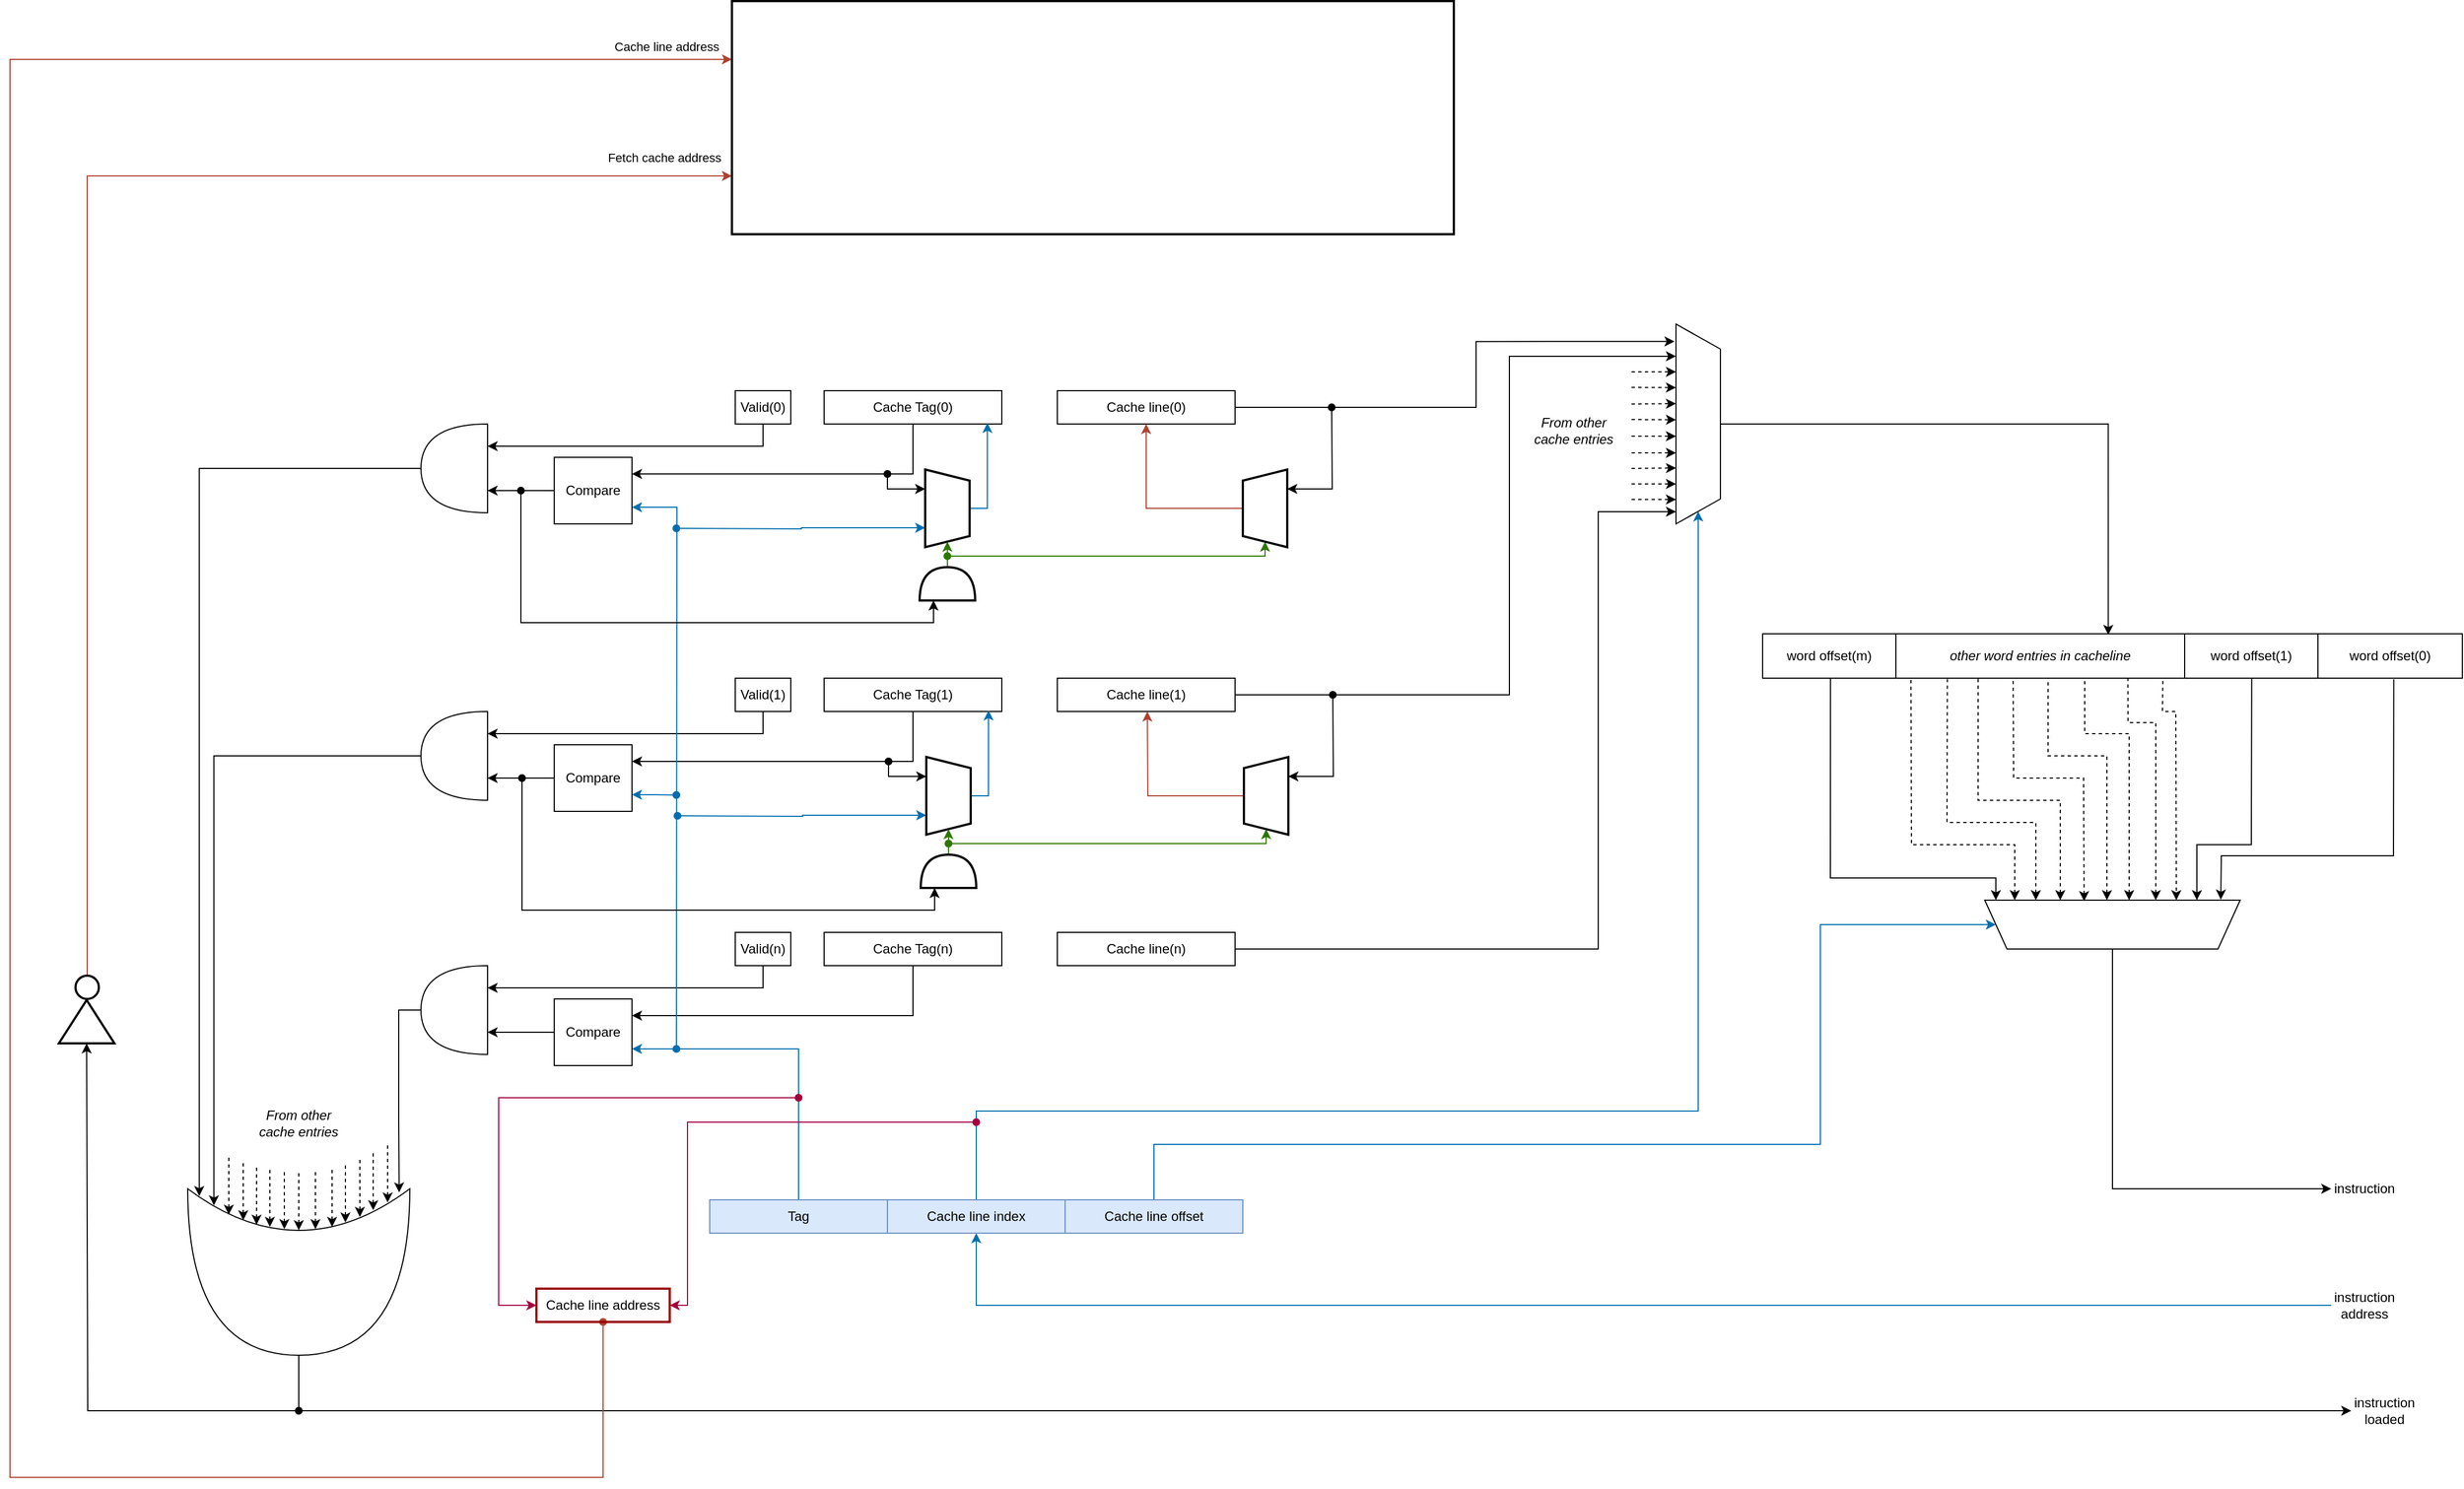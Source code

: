 <mxfile version="15.9.1" type="github">
  <diagram id="TtxQt77F0Pve0Gq8ISPb" name="L1 I-cache">
    <mxGraphModel dx="1942" dy="2189" grid="1" gridSize="10" guides="1" tooltips="1" connect="1" arrows="1" fold="1" page="1" pageScale="1" pageWidth="850" pageHeight="1100" math="0" shadow="0">
      <root>
        <mxCell id="0" />
        <mxCell id="1" parent="0" />
        <mxCell id="AAuzFfe44RQ2FQWe9RqB-12" style="edgeStyle=orthogonalEdgeStyle;rounded=0;orthogonalLoop=1;jettySize=auto;html=1;exitX=0.5;exitY=0;exitDx=0;exitDy=0;entryX=1;entryY=0.75;entryDx=0;entryDy=0;fillColor=#1ba1e2;strokeColor=#006EAF;" parent="1" source="AAuzFfe44RQ2FQWe9RqB-3" target="AAuzFfe44RQ2FQWe9RqB-10" edge="1">
          <mxGeometry relative="1" as="geometry" />
        </mxCell>
        <mxCell id="AAuzFfe44RQ2FQWe9RqB-3" value="Tag" style="rounded=0;whiteSpace=wrap;html=1;fillColor=#dae8fc;strokeColor=#6c8ebf;" parent="1" vertex="1">
          <mxGeometry x="220" y="620" width="160" height="30" as="geometry" />
        </mxCell>
        <mxCell id="AAuzFfe44RQ2FQWe9RqB-50" style="edgeStyle=orthogonalEdgeStyle;rounded=0;orthogonalLoop=1;jettySize=auto;html=1;exitX=0.5;exitY=0;exitDx=0;exitDy=0;entryX=1;entryY=0.5;entryDx=0;entryDy=0;startArrow=none;startFill=0;endArrow=classic;endFill=1;fillColor=#1ba1e2;strokeColor=#006EAF;" parent="1" source="AAuzFfe44RQ2FQWe9RqB-4" target="AAuzFfe44RQ2FQWe9RqB-35" edge="1">
          <mxGeometry relative="1" as="geometry">
            <Array as="points">
              <mxPoint x="460" y="540" />
              <mxPoint x="1110" y="540" />
            </Array>
          </mxGeometry>
        </mxCell>
        <mxCell id="_ZMJS2XEXF6SMcS7L7t3-20" style="edgeStyle=orthogonalEdgeStyle;rounded=0;orthogonalLoop=1;jettySize=auto;html=1;exitX=0.5;exitY=1;exitDx=0;exitDy=0;startArrow=classic;startFill=1;endArrow=none;endFill=0;strokeWidth=1;fillColor=#1ba1e2;strokeColor=#006EAF;" edge="1" parent="1" source="AAuzFfe44RQ2FQWe9RqB-4" target="_ZMJS2XEXF6SMcS7L7t3-21">
          <mxGeometry relative="1" as="geometry">
            <mxPoint x="1370" y="770" as="targetPoint" />
            <Array as="points">
              <mxPoint x="460" y="715" />
            </Array>
          </mxGeometry>
        </mxCell>
        <mxCell id="AAuzFfe44RQ2FQWe9RqB-4" value="Cache line index" style="rounded=0;whiteSpace=wrap;html=1;fillColor=#dae8fc;strokeColor=#6c8ebf;" parent="1" vertex="1">
          <mxGeometry x="380" y="620" width="160" height="30" as="geometry" />
        </mxCell>
        <mxCell id="AAuzFfe44RQ2FQWe9RqB-86" style="edgeStyle=orthogonalEdgeStyle;rounded=0;orthogonalLoop=1;jettySize=auto;html=1;exitX=0.5;exitY=0;exitDx=0;exitDy=0;entryX=1;entryY=0.5;entryDx=0;entryDy=0;startArrow=none;startFill=0;endArrow=classic;endFill=1;fillColor=#1ba1e2;strokeColor=#006EAF;" parent="1" source="AAuzFfe44RQ2FQWe9RqB-5" target="AAuzFfe44RQ2FQWe9RqB-71" edge="1">
          <mxGeometry relative="1" as="geometry">
            <Array as="points">
              <mxPoint x="620" y="570" />
              <mxPoint x="1220" y="570" />
              <mxPoint x="1220" y="372" />
            </Array>
          </mxGeometry>
        </mxCell>
        <mxCell id="AAuzFfe44RQ2FQWe9RqB-5" value="Cache line offset" style="rounded=0;whiteSpace=wrap;html=1;fillColor=#dae8fc;strokeColor=#6c8ebf;" parent="1" vertex="1">
          <mxGeometry x="540" y="620" width="160" height="30" as="geometry" />
        </mxCell>
        <mxCell id="AAuzFfe44RQ2FQWe9RqB-14" style="edgeStyle=orthogonalEdgeStyle;rounded=0;orthogonalLoop=1;jettySize=auto;html=1;exitX=0.5;exitY=1;exitDx=0;exitDy=0;entryX=0;entryY=0.75;entryDx=0;entryDy=0;entryPerimeter=0;" parent="1" source="AAuzFfe44RQ2FQWe9RqB-6" target="AAuzFfe44RQ2FQWe9RqB-13" edge="1">
          <mxGeometry relative="1" as="geometry" />
        </mxCell>
        <mxCell id="AAuzFfe44RQ2FQWe9RqB-6" value="Valid(n)" style="rounded=0;whiteSpace=wrap;html=1;" parent="1" vertex="1">
          <mxGeometry x="243" y="379" width="50" height="30" as="geometry" />
        </mxCell>
        <mxCell id="AAuzFfe44RQ2FQWe9RqB-11" style="edgeStyle=orthogonalEdgeStyle;rounded=0;orthogonalLoop=1;jettySize=auto;html=1;exitX=0.5;exitY=1;exitDx=0;exitDy=0;entryX=1;entryY=0.25;entryDx=0;entryDy=0;" parent="1" source="AAuzFfe44RQ2FQWe9RqB-7" target="AAuzFfe44RQ2FQWe9RqB-10" edge="1">
          <mxGeometry relative="1" as="geometry" />
        </mxCell>
        <mxCell id="AAuzFfe44RQ2FQWe9RqB-7" value="&lt;div&gt;Cache Tag(n)&lt;/div&gt;" style="rounded=0;whiteSpace=wrap;html=1;" parent="1" vertex="1">
          <mxGeometry x="323" y="379" width="160" height="30" as="geometry" />
        </mxCell>
        <mxCell id="AAuzFfe44RQ2FQWe9RqB-39" style="edgeStyle=orthogonalEdgeStyle;rounded=0;orthogonalLoop=1;jettySize=auto;html=1;exitX=1;exitY=0.5;exitDx=0;exitDy=0;entryX=0.061;entryY=1;entryDx=0;entryDy=0;entryPerimeter=0;startArrow=none;startFill=0;endArrow=classic;endFill=1;" parent="1" source="AAuzFfe44RQ2FQWe9RqB-8" target="AAuzFfe44RQ2FQWe9RqB-35" edge="1">
          <mxGeometry relative="1" as="geometry">
            <Array as="points">
              <mxPoint x="1020" y="394" />
              <mxPoint x="1020" />
            </Array>
          </mxGeometry>
        </mxCell>
        <mxCell id="AAuzFfe44RQ2FQWe9RqB-8" value="Cache line(n)" style="rounded=0;whiteSpace=wrap;html=1;" parent="1" vertex="1">
          <mxGeometry x="533" y="379" width="160" height="30" as="geometry" />
        </mxCell>
        <mxCell id="AAuzFfe44RQ2FQWe9RqB-15" style="edgeStyle=orthogonalEdgeStyle;rounded=0;orthogonalLoop=1;jettySize=auto;html=1;exitX=0;exitY=0.5;exitDx=0;exitDy=0;entryX=0;entryY=0.25;entryDx=0;entryDy=0;entryPerimeter=0;" parent="1" source="AAuzFfe44RQ2FQWe9RqB-10" target="AAuzFfe44RQ2FQWe9RqB-13" edge="1">
          <mxGeometry relative="1" as="geometry" />
        </mxCell>
        <mxCell id="AAuzFfe44RQ2FQWe9RqB-10" value="Compare" style="rounded=0;whiteSpace=wrap;html=1;" parent="1" vertex="1">
          <mxGeometry x="80" y="439" width="70" height="60" as="geometry" />
        </mxCell>
        <mxCell id="_ZMJS2XEXF6SMcS7L7t3-2" style="edgeStyle=orthogonalEdgeStyle;rounded=0;orthogonalLoop=1;jettySize=auto;html=1;exitX=1;exitY=0.5;exitDx=0;exitDy=0;exitPerimeter=0;entryX=0.022;entryY=0.048;entryDx=0;entryDy=0;entryPerimeter=0;" edge="1" parent="1" source="AAuzFfe44RQ2FQWe9RqB-13" target="AAuzFfe44RQ2FQWe9RqB-90">
          <mxGeometry relative="1" as="geometry" />
        </mxCell>
        <mxCell id="AAuzFfe44RQ2FQWe9RqB-13" value="" style="shape=or;whiteSpace=wrap;html=1;direction=west;" parent="1" vertex="1">
          <mxGeometry x="-40" y="409" width="60" height="80" as="geometry" />
        </mxCell>
        <mxCell id="AAuzFfe44RQ2FQWe9RqB-16" style="edgeStyle=orthogonalEdgeStyle;rounded=0;orthogonalLoop=1;jettySize=auto;html=1;exitX=0.5;exitY=1;exitDx=0;exitDy=0;entryX=0;entryY=0.75;entryDx=0;entryDy=0;entryPerimeter=0;" parent="1" source="AAuzFfe44RQ2FQWe9RqB-17" target="AAuzFfe44RQ2FQWe9RqB-23" edge="1">
          <mxGeometry relative="1" as="geometry" />
        </mxCell>
        <mxCell id="AAuzFfe44RQ2FQWe9RqB-17" value="Valid(1)" style="rounded=0;whiteSpace=wrap;html=1;" parent="1" vertex="1">
          <mxGeometry x="243" y="150" width="50" height="30" as="geometry" />
        </mxCell>
        <mxCell id="AAuzFfe44RQ2FQWe9RqB-18" style="edgeStyle=orthogonalEdgeStyle;rounded=0;orthogonalLoop=1;jettySize=auto;html=1;exitX=0.5;exitY=1;exitDx=0;exitDy=0;entryX=1;entryY=0.25;entryDx=0;entryDy=0;" parent="1" source="AAuzFfe44RQ2FQWe9RqB-19" target="AAuzFfe44RQ2FQWe9RqB-22" edge="1">
          <mxGeometry relative="1" as="geometry" />
        </mxCell>
        <mxCell id="AAuzFfe44RQ2FQWe9RqB-19" value="&lt;div&gt;Cache Tag(1)&lt;/div&gt;" style="rounded=0;whiteSpace=wrap;html=1;" parent="1" vertex="1">
          <mxGeometry x="323" y="150" width="160" height="30" as="geometry" />
        </mxCell>
        <mxCell id="AAuzFfe44RQ2FQWe9RqB-38" style="edgeStyle=orthogonalEdgeStyle;rounded=0;orthogonalLoop=1;jettySize=auto;html=1;exitX=1;exitY=0.5;exitDx=0;exitDy=0;entryX=0.839;entryY=1;entryDx=0;entryDy=0;entryPerimeter=0;startArrow=none;startFill=0;endArrow=classic;endFill=1;" parent="1" source="AAuzFfe44RQ2FQWe9RqB-20" target="AAuzFfe44RQ2FQWe9RqB-35" edge="1">
          <mxGeometry relative="1" as="geometry">
            <Array as="points">
              <mxPoint x="940" y="165" />
              <mxPoint x="940" y="-140" />
            </Array>
          </mxGeometry>
        </mxCell>
        <mxCell id="AAuzFfe44RQ2FQWe9RqB-20" value="Cache line(1)" style="rounded=0;whiteSpace=wrap;html=1;" parent="1" vertex="1">
          <mxGeometry x="533" y="150" width="160" height="30" as="geometry" />
        </mxCell>
        <mxCell id="AAuzFfe44RQ2FQWe9RqB-21" style="edgeStyle=orthogonalEdgeStyle;rounded=0;orthogonalLoop=1;jettySize=auto;html=1;exitX=0;exitY=0.5;exitDx=0;exitDy=0;entryX=0;entryY=0.25;entryDx=0;entryDy=0;entryPerimeter=0;" parent="1" source="AAuzFfe44RQ2FQWe9RqB-22" target="AAuzFfe44RQ2FQWe9RqB-23" edge="1">
          <mxGeometry relative="1" as="geometry" />
        </mxCell>
        <mxCell id="AAuzFfe44RQ2FQWe9RqB-34" style="edgeStyle=orthogonalEdgeStyle;rounded=0;orthogonalLoop=1;jettySize=auto;html=1;exitX=1;exitY=0.75;exitDx=0;exitDy=0;startArrow=classic;startFill=1;endArrow=oval;endFill=1;fillColor=#1ba1e2;strokeColor=#006EAF;" parent="1" source="AAuzFfe44RQ2FQWe9RqB-22" edge="1">
          <mxGeometry relative="1" as="geometry">
            <mxPoint x="190" y="255.222" as="targetPoint" />
          </mxGeometry>
        </mxCell>
        <mxCell id="AAuzFfe44RQ2FQWe9RqB-22" value="Compare" style="rounded=0;whiteSpace=wrap;html=1;" parent="1" vertex="1">
          <mxGeometry x="80" y="210" width="70" height="60" as="geometry" />
        </mxCell>
        <mxCell id="_ZMJS2XEXF6SMcS7L7t3-3" style="edgeStyle=orthogonalEdgeStyle;rounded=0;orthogonalLoop=1;jettySize=auto;html=1;exitX=1;exitY=0.5;exitDx=0;exitDy=0;exitPerimeter=0;entryX=0.1;entryY=0.882;entryDx=0;entryDy=0;entryPerimeter=0;" edge="1" parent="1" source="AAuzFfe44RQ2FQWe9RqB-23" target="AAuzFfe44RQ2FQWe9RqB-90">
          <mxGeometry relative="1" as="geometry" />
        </mxCell>
        <mxCell id="AAuzFfe44RQ2FQWe9RqB-23" value="" style="shape=or;whiteSpace=wrap;html=1;direction=west;" parent="1" vertex="1">
          <mxGeometry x="-40" y="180" width="60" height="80" as="geometry" />
        </mxCell>
        <mxCell id="AAuzFfe44RQ2FQWe9RqB-25" style="edgeStyle=orthogonalEdgeStyle;rounded=0;orthogonalLoop=1;jettySize=auto;html=1;exitX=0.5;exitY=1;exitDx=0;exitDy=0;entryX=0;entryY=0.75;entryDx=0;entryDy=0;entryPerimeter=0;" parent="1" source="AAuzFfe44RQ2FQWe9RqB-26" target="AAuzFfe44RQ2FQWe9RqB-33" edge="1">
          <mxGeometry relative="1" as="geometry" />
        </mxCell>
        <mxCell id="AAuzFfe44RQ2FQWe9RqB-26" value="Valid(0)" style="rounded=0;whiteSpace=wrap;html=1;" parent="1" vertex="1">
          <mxGeometry x="243" y="-109" width="50" height="30" as="geometry" />
        </mxCell>
        <mxCell id="AAuzFfe44RQ2FQWe9RqB-27" style="edgeStyle=orthogonalEdgeStyle;rounded=0;orthogonalLoop=1;jettySize=auto;html=1;exitX=0.5;exitY=1;exitDx=0;exitDy=0;entryX=1;entryY=0.25;entryDx=0;entryDy=0;" parent="1" source="AAuzFfe44RQ2FQWe9RqB-28" target="AAuzFfe44RQ2FQWe9RqB-32" edge="1">
          <mxGeometry relative="1" as="geometry" />
        </mxCell>
        <mxCell id="AAuzFfe44RQ2FQWe9RqB-28" value="&lt;div&gt;Cache Tag(0)&lt;/div&gt;" style="rounded=0;whiteSpace=wrap;html=1;" parent="1" vertex="1">
          <mxGeometry x="323" y="-109" width="160" height="30" as="geometry" />
        </mxCell>
        <mxCell id="AAuzFfe44RQ2FQWe9RqB-37" style="edgeStyle=orthogonalEdgeStyle;rounded=0;orthogonalLoop=1;jettySize=auto;html=1;exitX=1;exitY=0.5;exitDx=0;exitDy=0;entryX=0.913;entryY=1.033;entryDx=0;entryDy=0;entryPerimeter=0;startArrow=none;startFill=0;endArrow=classic;endFill=1;" parent="1" source="AAuzFfe44RQ2FQWe9RqB-29" target="AAuzFfe44RQ2FQWe9RqB-35" edge="1">
          <mxGeometry relative="1" as="geometry">
            <Array as="points">
              <mxPoint x="910" y="-94" />
              <mxPoint x="910" y="-153" />
            </Array>
          </mxGeometry>
        </mxCell>
        <mxCell id="AAuzFfe44RQ2FQWe9RqB-29" value="Cache line(0)" style="rounded=0;whiteSpace=wrap;html=1;" parent="1" vertex="1">
          <mxGeometry x="533" y="-109" width="160" height="30" as="geometry" />
        </mxCell>
        <mxCell id="AAuzFfe44RQ2FQWe9RqB-30" style="edgeStyle=orthogonalEdgeStyle;rounded=0;orthogonalLoop=1;jettySize=auto;html=1;exitX=0;exitY=0.5;exitDx=0;exitDy=0;entryX=0;entryY=0.25;entryDx=0;entryDy=0;entryPerimeter=0;" parent="1" source="AAuzFfe44RQ2FQWe9RqB-32" target="AAuzFfe44RQ2FQWe9RqB-33" edge="1">
          <mxGeometry relative="1" as="geometry" />
        </mxCell>
        <mxCell id="AAuzFfe44RQ2FQWe9RqB-31" style="edgeStyle=orthogonalEdgeStyle;rounded=0;orthogonalLoop=1;jettySize=auto;html=1;exitX=1;exitY=0.75;exitDx=0;exitDy=0;startArrow=classic;startFill=1;endArrow=oval;endFill=1;fillColor=#1ba1e2;strokeColor=#006EAF;" parent="1" source="AAuzFfe44RQ2FQWe9RqB-32" edge="1">
          <mxGeometry relative="1" as="geometry">
            <mxPoint x="190" y="484" as="targetPoint" />
          </mxGeometry>
        </mxCell>
        <mxCell id="AAuzFfe44RQ2FQWe9RqB-32" value="Compare" style="rounded=0;whiteSpace=wrap;html=1;" parent="1" vertex="1">
          <mxGeometry x="80" y="-49" width="70" height="60" as="geometry" />
        </mxCell>
        <mxCell id="_ZMJS2XEXF6SMcS7L7t3-1" style="edgeStyle=orthogonalEdgeStyle;rounded=0;orthogonalLoop=1;jettySize=auto;html=1;exitX=1;exitY=0.5;exitDx=0;exitDy=0;exitPerimeter=0;entryX=0.044;entryY=0.948;entryDx=0;entryDy=0;entryPerimeter=0;" edge="1" parent="1" source="AAuzFfe44RQ2FQWe9RqB-33" target="AAuzFfe44RQ2FQWe9RqB-90">
          <mxGeometry relative="1" as="geometry" />
        </mxCell>
        <mxCell id="AAuzFfe44RQ2FQWe9RqB-33" value="" style="shape=or;whiteSpace=wrap;html=1;direction=west;" parent="1" vertex="1">
          <mxGeometry x="-40" y="-79" width="60" height="80" as="geometry" />
        </mxCell>
        <mxCell id="AAuzFfe44RQ2FQWe9RqB-70" style="edgeStyle=orthogonalEdgeStyle;rounded=0;orthogonalLoop=1;jettySize=auto;html=1;exitX=0.5;exitY=0;exitDx=0;exitDy=0;entryX=0.494;entryY=0.025;entryDx=0;entryDy=0;entryPerimeter=0;startArrow=none;startFill=0;endArrow=classic;endFill=1;" parent="1" source="AAuzFfe44RQ2FQWe9RqB-35" target="AAuzFfe44RQ2FQWe9RqB-54" edge="1">
          <mxGeometry relative="1" as="geometry" />
        </mxCell>
        <mxCell id="AAuzFfe44RQ2FQWe9RqB-35" value="" style="verticalLabelPosition=middle;verticalAlign=middle;html=1;shape=trapezoid;perimeter=trapezoidPerimeter;whiteSpace=wrap;size=0.125;arcSize=10;flipV=1;labelPosition=center;align=center;direction=south;" parent="1" vertex="1">
          <mxGeometry x="1090" y="-169" width="40" height="180" as="geometry" />
        </mxCell>
        <mxCell id="AAuzFfe44RQ2FQWe9RqB-40" value="" style="endArrow=classic;dashed=1;html=1;rounded=0;entryX=0.25;entryY=1;entryDx=0;entryDy=0;endFill=1;" parent="1" edge="1">
          <mxGeometry width="50" height="50" relative="1" as="geometry">
            <mxPoint x="1050" y="-126" as="sourcePoint" />
            <mxPoint x="1090" y="-126.0" as="targetPoint" />
          </mxGeometry>
        </mxCell>
        <mxCell id="AAuzFfe44RQ2FQWe9RqB-41" value="" style="endArrow=classic;dashed=1;html=1;rounded=0;entryX=0.25;entryY=1;entryDx=0;entryDy=0;endFill=1;" parent="1" edge="1">
          <mxGeometry width="50" height="50" relative="1" as="geometry">
            <mxPoint x="1050" y="-112" as="sourcePoint" />
            <mxPoint x="1090" y="-111.77" as="targetPoint" />
          </mxGeometry>
        </mxCell>
        <mxCell id="AAuzFfe44RQ2FQWe9RqB-42" value="" style="endArrow=classic;dashed=1;html=1;rounded=0;entryX=0.25;entryY=1;entryDx=0;entryDy=0;endFill=1;" parent="1" edge="1">
          <mxGeometry width="50" height="50" relative="1" as="geometry">
            <mxPoint x="1050" y="-97" as="sourcePoint" />
            <mxPoint x="1090" y="-97.38" as="targetPoint" />
          </mxGeometry>
        </mxCell>
        <mxCell id="AAuzFfe44RQ2FQWe9RqB-43" value="" style="endArrow=classic;dashed=1;html=1;rounded=0;entryX=0.25;entryY=1;entryDx=0;entryDy=0;endFill=1;" parent="1" edge="1">
          <mxGeometry width="50" height="50" relative="1" as="geometry">
            <mxPoint x="1050" y="-83" as="sourcePoint" />
            <mxPoint x="1090" y="-82.77" as="targetPoint" />
          </mxGeometry>
        </mxCell>
        <mxCell id="AAuzFfe44RQ2FQWe9RqB-44" value="" style="endArrow=classic;dashed=1;html=1;rounded=0;entryX=0.25;entryY=1;entryDx=0;entryDy=0;endFill=1;" parent="1" edge="1">
          <mxGeometry width="50" height="50" relative="1" as="geometry">
            <mxPoint x="1050" y="-68" as="sourcePoint" />
            <mxPoint x="1090" y="-68.0" as="targetPoint" />
          </mxGeometry>
        </mxCell>
        <mxCell id="AAuzFfe44RQ2FQWe9RqB-45" value="" style="endArrow=classic;dashed=1;html=1;rounded=0;entryX=0.25;entryY=1;entryDx=0;entryDy=0;endFill=1;" parent="1" edge="1">
          <mxGeometry width="50" height="50" relative="1" as="geometry">
            <mxPoint x="1050" y="-53" as="sourcePoint" />
            <mxPoint x="1090" y="-53.0" as="targetPoint" />
          </mxGeometry>
        </mxCell>
        <mxCell id="AAuzFfe44RQ2FQWe9RqB-46" value="" style="endArrow=classic;dashed=1;html=1;rounded=0;entryX=0.25;entryY=1;entryDx=0;entryDy=0;endFill=1;" parent="1" edge="1">
          <mxGeometry width="50" height="50" relative="1" as="geometry">
            <mxPoint x="1050" y="-39" as="sourcePoint" />
            <mxPoint x="1090" y="-39.38" as="targetPoint" />
          </mxGeometry>
        </mxCell>
        <mxCell id="AAuzFfe44RQ2FQWe9RqB-47" value="" style="endArrow=classic;dashed=1;html=1;rounded=0;entryX=0.25;entryY=1;entryDx=0;entryDy=0;endFill=1;" parent="1" edge="1">
          <mxGeometry width="50" height="50" relative="1" as="geometry">
            <mxPoint x="1050" y="-25" as="sourcePoint" />
            <mxPoint x="1090" y="-25.0" as="targetPoint" />
          </mxGeometry>
        </mxCell>
        <mxCell id="AAuzFfe44RQ2FQWe9RqB-48" value="" style="endArrow=classic;dashed=1;html=1;rounded=0;entryX=0.25;entryY=1;entryDx=0;entryDy=0;endFill=1;" parent="1" edge="1">
          <mxGeometry width="50" height="50" relative="1" as="geometry">
            <mxPoint x="1050" y="-11" as="sourcePoint" />
            <mxPoint x="1090" y="-11.0" as="targetPoint" />
          </mxGeometry>
        </mxCell>
        <mxCell id="AAuzFfe44RQ2FQWe9RqB-49" value="From other cache entries" style="text;html=1;align=center;verticalAlign=middle;whiteSpace=wrap;rounded=0;fontStyle=2;" parent="1" vertex="1">
          <mxGeometry x="958" y="-109" width="80" height="71" as="geometry" />
        </mxCell>
        <mxCell id="AAuzFfe44RQ2FQWe9RqB-53" value="" style="shape=table;html=1;whiteSpace=wrap;startSize=0;container=1;collapsible=0;childLayout=tableLayout;" parent="1" vertex="1">
          <mxGeometry x="1168" y="110" width="630" height="40" as="geometry" />
        </mxCell>
        <mxCell id="AAuzFfe44RQ2FQWe9RqB-54" value="" style="shape=partialRectangle;html=1;whiteSpace=wrap;collapsible=0;dropTarget=0;pointerEvents=0;fillColor=none;top=0;left=0;bottom=0;right=0;points=[[0,0.5],[1,0.5]];portConstraint=eastwest;" parent="AAuzFfe44RQ2FQWe9RqB-53" vertex="1">
          <mxGeometry width="630" height="40" as="geometry" />
        </mxCell>
        <mxCell id="AAuzFfe44RQ2FQWe9RqB-55" value="&lt;div&gt;word offset(m)&lt;/div&gt;" style="shape=partialRectangle;html=1;whiteSpace=wrap;connectable=0;fillColor=none;top=0;left=0;bottom=0;right=0;overflow=hidden;pointerEvents=1;" parent="AAuzFfe44RQ2FQWe9RqB-54" vertex="1">
          <mxGeometry width="120" height="40" as="geometry">
            <mxRectangle width="120" height="40" as="alternateBounds" />
          </mxGeometry>
        </mxCell>
        <mxCell id="AAuzFfe44RQ2FQWe9RqB-56" value="&lt;i&gt;other word entries in cacheline&lt;/i&gt;" style="shape=partialRectangle;html=1;whiteSpace=wrap;connectable=0;fillColor=none;top=0;left=0;bottom=0;right=0;overflow=hidden;pointerEvents=1;" parent="AAuzFfe44RQ2FQWe9RqB-54" vertex="1">
          <mxGeometry x="120" width="260" height="40" as="geometry">
            <mxRectangle width="260" height="40" as="alternateBounds" />
          </mxGeometry>
        </mxCell>
        <mxCell id="AAuzFfe44RQ2FQWe9RqB-57" value="word offset(1)" style="shape=partialRectangle;html=1;whiteSpace=wrap;connectable=0;fillColor=none;top=0;left=0;bottom=0;right=0;overflow=hidden;pointerEvents=1;" parent="AAuzFfe44RQ2FQWe9RqB-54" vertex="1">
          <mxGeometry x="380" width="120" height="40" as="geometry">
            <mxRectangle width="120" height="40" as="alternateBounds" />
          </mxGeometry>
        </mxCell>
        <mxCell id="AAuzFfe44RQ2FQWe9RqB-69" value="word offset(0)" style="shape=partialRectangle;html=1;whiteSpace=wrap;connectable=0;fillColor=none;top=0;left=0;bottom=0;right=0;overflow=hidden;pointerEvents=1;" parent="AAuzFfe44RQ2FQWe9RqB-54" vertex="1">
          <mxGeometry x="500" width="130" height="40" as="geometry">
            <mxRectangle width="130" height="40" as="alternateBounds" />
          </mxGeometry>
        </mxCell>
        <mxCell id="AAuzFfe44RQ2FQWe9RqB-87" style="edgeStyle=orthogonalEdgeStyle;rounded=0;orthogonalLoop=1;jettySize=auto;html=1;exitX=0.5;exitY=0;exitDx=0;exitDy=0;startArrow=none;startFill=0;endArrow=classic;endFill=1;entryX=0;entryY=0.5;entryDx=0;entryDy=0;" parent="1" source="AAuzFfe44RQ2FQWe9RqB-71" target="AAuzFfe44RQ2FQWe9RqB-88" edge="1">
          <mxGeometry relative="1" as="geometry">
            <mxPoint x="1648" y="600" as="targetPoint" />
            <Array as="points">
              <mxPoint x="1483" y="610" />
              <mxPoint x="1668" y="610" />
            </Array>
          </mxGeometry>
        </mxCell>
        <mxCell id="AAuzFfe44RQ2FQWe9RqB-71" value="" style="shape=trapezoid;perimeter=trapezoidPerimeter;whiteSpace=wrap;html=1;fixedSize=1;direction=west;" parent="1" vertex="1">
          <mxGeometry x="1368" y="350" width="230" height="44" as="geometry" />
        </mxCell>
        <mxCell id="AAuzFfe44RQ2FQWe9RqB-72" value="" style="endArrow=classic;html=1;rounded=0;exitX=0.902;exitY=1.025;exitDx=0;exitDy=0;exitPerimeter=0;entryX=0.076;entryY=1.012;entryDx=0;entryDy=0;entryPerimeter=0;" parent="1" source="AAuzFfe44RQ2FQWe9RqB-54" target="AAuzFfe44RQ2FQWe9RqB-71" edge="1">
          <mxGeometry width="50" height="50" relative="1" as="geometry">
            <mxPoint x="1368" y="270" as="sourcePoint" />
            <mxPoint x="1418" y="220" as="targetPoint" />
            <Array as="points">
              <mxPoint x="1736" y="310" />
              <mxPoint x="1581" y="310" />
            </Array>
          </mxGeometry>
        </mxCell>
        <mxCell id="AAuzFfe44RQ2FQWe9RqB-74" value="" style="endArrow=classic;html=1;rounded=0;exitX=0.699;exitY=0.987;exitDx=0;exitDy=0;exitPerimeter=0;" parent="1" source="AAuzFfe44RQ2FQWe9RqB-54" edge="1">
          <mxGeometry width="50" height="50" relative="1" as="geometry">
            <mxPoint x="1368" y="270" as="sourcePoint" />
            <mxPoint x="1559" y="350" as="targetPoint" />
            <Array as="points">
              <mxPoint x="1608" y="300" />
              <mxPoint x="1559" y="300" />
            </Array>
          </mxGeometry>
        </mxCell>
        <mxCell id="AAuzFfe44RQ2FQWe9RqB-75" value="" style="endArrow=classic;dashed=1;html=1;rounded=0;exitX=0.572;exitY=1.063;exitDx=0;exitDy=0;exitPerimeter=0;entryX=0.25;entryY=1;entryDx=0;entryDy=0;endFill=1;" parent="1" source="AAuzFfe44RQ2FQWe9RqB-54" target="AAuzFfe44RQ2FQWe9RqB-71" edge="1">
          <mxGeometry width="50" height="50" relative="1" as="geometry">
            <mxPoint x="1368" y="270" as="sourcePoint" />
            <mxPoint x="1418" y="220" as="targetPoint" />
            <Array as="points">
              <mxPoint x="1528" y="180" />
              <mxPoint x="1540" y="180" />
            </Array>
          </mxGeometry>
        </mxCell>
        <mxCell id="AAuzFfe44RQ2FQWe9RqB-76" value="" style="endArrow=none;dashed=1;html=1;rounded=0;entryX=0.522;entryY=0.983;entryDx=0;entryDy=0;entryPerimeter=0;endFill=0;startArrow=classic;startFill=1;" parent="1" target="AAuzFfe44RQ2FQWe9RqB-54" edge="1">
          <mxGeometry width="50" height="50" relative="1" as="geometry">
            <mxPoint x="1522" y="350" as="sourcePoint" />
            <mxPoint x="1508" y="260" as="targetPoint" />
            <Array as="points">
              <mxPoint x="1522" y="190" />
              <mxPoint x="1497" y="190" />
            </Array>
          </mxGeometry>
        </mxCell>
        <mxCell id="AAuzFfe44RQ2FQWe9RqB-77" value="" style="endArrow=none;dashed=1;html=1;rounded=0;startArrow=classic;startFill=1;" parent="1" edge="1">
          <mxGeometry width="50" height="50" relative="1" as="geometry">
            <mxPoint x="1498" y="350" as="sourcePoint" />
            <mxPoint x="1458" y="150" as="targetPoint" />
            <Array as="points">
              <mxPoint x="1498" y="200" />
              <mxPoint x="1458" y="200" />
            </Array>
          </mxGeometry>
        </mxCell>
        <mxCell id="AAuzFfe44RQ2FQWe9RqB-79" value="" style="endArrow=none;dashed=1;html=1;rounded=0;entryX=0.408;entryY=1.002;entryDx=0;entryDy=0;entryPerimeter=0;startArrow=classic;startFill=1;" parent="1" target="AAuzFfe44RQ2FQWe9RqB-54" edge="1">
          <mxGeometry width="50" height="50" relative="1" as="geometry">
            <mxPoint x="1478" y="350" as="sourcePoint" />
            <mxPoint x="1408" y="150" as="targetPoint" />
            <Array as="points">
              <mxPoint x="1478" y="220" />
              <mxPoint x="1425" y="220" />
            </Array>
          </mxGeometry>
        </mxCell>
        <mxCell id="AAuzFfe44RQ2FQWe9RqB-81" value="" style="endArrow=none;dashed=1;html=1;rounded=0;exitX=0.611;exitY=0.981;exitDx=0;exitDy=0;exitPerimeter=0;entryX=0.358;entryY=1.002;entryDx=0;entryDy=0;entryPerimeter=0;startArrow=classic;startFill=1;" parent="1" source="AAuzFfe44RQ2FQWe9RqB-71" target="AAuzFfe44RQ2FQWe9RqB-54" edge="1">
          <mxGeometry width="50" height="50" relative="1" as="geometry">
            <mxPoint x="1458" y="310" as="sourcePoint" />
            <mxPoint x="1448" y="270" as="targetPoint" />
            <Array as="points">
              <mxPoint x="1457" y="240" />
              <mxPoint x="1394" y="240" />
            </Array>
          </mxGeometry>
        </mxCell>
        <mxCell id="AAuzFfe44RQ2FQWe9RqB-82" value="" style="endArrow=none;dashed=1;html=1;rounded=0;entryX=0.308;entryY=0.983;entryDx=0;entryDy=0;entryPerimeter=0;startArrow=classic;startFill=1;" parent="1" target="AAuzFfe44RQ2FQWe9RqB-54" edge="1">
          <mxGeometry width="50" height="50" relative="1" as="geometry">
            <mxPoint x="1436" y="350" as="sourcePoint" />
            <mxPoint x="1428" y="270" as="targetPoint" />
            <Array as="points">
              <mxPoint x="1436" y="260" />
              <mxPoint x="1362" y="260" />
            </Array>
          </mxGeometry>
        </mxCell>
        <mxCell id="AAuzFfe44RQ2FQWe9RqB-83" value="" style="endArrow=none;dashed=1;html=1;rounded=0;entryX=0.264;entryY=1.02;entryDx=0;entryDy=0;entryPerimeter=0;startArrow=classic;startFill=1;" parent="1" target="AAuzFfe44RQ2FQWe9RqB-54" edge="1">
          <mxGeometry width="50" height="50" relative="1" as="geometry">
            <mxPoint x="1414" y="350" as="sourcePoint" />
            <mxPoint x="1398" y="260" as="targetPoint" />
            <Array as="points">
              <mxPoint x="1414" y="280" />
              <mxPoint x="1334" y="280" />
            </Array>
          </mxGeometry>
        </mxCell>
        <mxCell id="AAuzFfe44RQ2FQWe9RqB-84" value="" style="endArrow=none;dashed=1;html=1;rounded=0;entryX=0.212;entryY=0.983;entryDx=0;entryDy=0;entryPerimeter=0;startArrow=classic;startFill=1;" parent="1" target="AAuzFfe44RQ2FQWe9RqB-54" edge="1">
          <mxGeometry width="50" height="50" relative="1" as="geometry">
            <mxPoint x="1395" y="350" as="sourcePoint" />
            <mxPoint x="1378" y="250" as="targetPoint" />
            <Array as="points">
              <mxPoint x="1395" y="300" />
              <mxPoint x="1302" y="300" />
            </Array>
          </mxGeometry>
        </mxCell>
        <mxCell id="AAuzFfe44RQ2FQWe9RqB-85" value="" style="endArrow=classic;html=1;rounded=0;exitX=0.097;exitY=1.002;exitDx=0;exitDy=0;exitPerimeter=0;" parent="1" source="AAuzFfe44RQ2FQWe9RqB-54" edge="1">
          <mxGeometry width="50" height="50" relative="1" as="geometry">
            <mxPoint x="1458" y="310" as="sourcePoint" />
            <mxPoint x="1378" y="350" as="targetPoint" />
            <Array as="points">
              <mxPoint x="1229" y="330" />
              <mxPoint x="1378" y="330" />
            </Array>
          </mxGeometry>
        </mxCell>
        <mxCell id="AAuzFfe44RQ2FQWe9RqB-88" value="instruction" style="text;html=1;strokeColor=none;fillColor=none;align=center;verticalAlign=middle;whiteSpace=wrap;rounded=0;" parent="1" vertex="1">
          <mxGeometry x="1680" y="595" width="60" height="30" as="geometry" />
        </mxCell>
        <mxCell id="_ZMJS2XEXF6SMcS7L7t3-19" style="edgeStyle=orthogonalEdgeStyle;rounded=0;orthogonalLoop=1;jettySize=auto;html=1;exitX=1;exitY=0.5;exitDx=0;exitDy=0;exitPerimeter=0;entryX=0;entryY=0.5;entryDx=0;entryDy=0;startArrow=none;startFill=0;endArrow=classic;endFill=1;strokeWidth=1;fillColor=#1ba1e2;strokeColor=#000000;" edge="1" parent="1" source="AAuzFfe44RQ2FQWe9RqB-90" target="_ZMJS2XEXF6SMcS7L7t3-17">
          <mxGeometry relative="1" as="geometry">
            <Array as="points">
              <mxPoint x="-150" y="810" />
              <mxPoint x="1562" y="810" />
            </Array>
          </mxGeometry>
        </mxCell>
        <mxCell id="AAuzFfe44RQ2FQWe9RqB-90" value="" style="shape=xor;whiteSpace=wrap;html=1;direction=south;" parent="1" vertex="1">
          <mxGeometry x="-250" y="610" width="200" height="150" as="geometry" />
        </mxCell>
        <mxCell id="_ZMJS2XEXF6SMcS7L7t3-4" value="" style="endArrow=none;dashed=1;html=1;rounded=0;exitX=0.156;exitY=0.815;exitDx=0;exitDy=0;exitPerimeter=0;strokeWidth=1;endFill=0;startArrow=classic;startFill=1;" edge="1" parent="1" source="AAuzFfe44RQ2FQWe9RqB-90">
          <mxGeometry width="50" height="50" relative="1" as="geometry">
            <mxPoint x="-130" y="580" as="sourcePoint" />
            <mxPoint x="-213" y="580" as="targetPoint" />
          </mxGeometry>
        </mxCell>
        <mxCell id="_ZMJS2XEXF6SMcS7L7t3-6" value="" style="endArrow=none;dashed=1;html=1;rounded=0;exitX=0.156;exitY=0.815;exitDx=0;exitDy=0;exitPerimeter=0;strokeWidth=1;endFill=0;startArrow=classic;startFill=1;" edge="1" parent="1">
          <mxGeometry width="50" height="50" relative="1" as="geometry">
            <mxPoint x="-200" y="638.4" as="sourcePoint" />
            <mxPoint x="-200" y="585" as="targetPoint" />
          </mxGeometry>
        </mxCell>
        <mxCell id="_ZMJS2XEXF6SMcS7L7t3-7" value="" style="endArrow=none;dashed=1;html=1;rounded=0;exitX=0.156;exitY=0.815;exitDx=0;exitDy=0;exitPerimeter=0;strokeWidth=1;endFill=0;startArrow=classic;startFill=1;" edge="1" parent="1">
          <mxGeometry width="50" height="50" relative="1" as="geometry">
            <mxPoint x="-188" y="642.4" as="sourcePoint" />
            <mxPoint x="-188" y="589" as="targetPoint" />
          </mxGeometry>
        </mxCell>
        <mxCell id="_ZMJS2XEXF6SMcS7L7t3-8" value="" style="endArrow=none;dashed=1;html=1;rounded=0;exitX=0.156;exitY=0.815;exitDx=0;exitDy=0;exitPerimeter=0;strokeWidth=1;endFill=0;startArrow=classic;startFill=1;" edge="1" parent="1">
          <mxGeometry width="50" height="50" relative="1" as="geometry">
            <mxPoint x="-176" y="644.4" as="sourcePoint" />
            <mxPoint x="-176" y="591" as="targetPoint" />
          </mxGeometry>
        </mxCell>
        <mxCell id="_ZMJS2XEXF6SMcS7L7t3-9" value="" style="endArrow=none;dashed=1;html=1;rounded=0;exitX=0.156;exitY=0.815;exitDx=0;exitDy=0;exitPerimeter=0;strokeWidth=1;endFill=0;startArrow=classic;startFill=1;" edge="1" parent="1">
          <mxGeometry width="50" height="50" relative="1" as="geometry">
            <mxPoint x="-163" y="646.4" as="sourcePoint" />
            <mxPoint x="-163" y="593" as="targetPoint" />
          </mxGeometry>
        </mxCell>
        <mxCell id="_ZMJS2XEXF6SMcS7L7t3-10" value="" style="endArrow=none;dashed=1;html=1;rounded=0;exitX=0.156;exitY=0.815;exitDx=0;exitDy=0;exitPerimeter=0;strokeWidth=1;endFill=0;startArrow=classic;startFill=1;" edge="1" parent="1">
          <mxGeometry width="50" height="50" relative="1" as="geometry">
            <mxPoint x="-150" y="647.4" as="sourcePoint" />
            <mxPoint x="-150" y="594" as="targetPoint" />
          </mxGeometry>
        </mxCell>
        <mxCell id="_ZMJS2XEXF6SMcS7L7t3-11" value="" style="endArrow=none;dashed=1;html=1;rounded=0;exitX=0.156;exitY=0.815;exitDx=0;exitDy=0;exitPerimeter=0;strokeWidth=1;endFill=0;startArrow=classic;startFill=1;" edge="1" parent="1">
          <mxGeometry width="50" height="50" relative="1" as="geometry">
            <mxPoint x="-135" y="646.4" as="sourcePoint" />
            <mxPoint x="-135" y="593" as="targetPoint" />
          </mxGeometry>
        </mxCell>
        <mxCell id="_ZMJS2XEXF6SMcS7L7t3-12" value="" style="endArrow=none;dashed=1;html=1;rounded=0;exitX=0.156;exitY=0.815;exitDx=0;exitDy=0;exitPerimeter=0;strokeWidth=1;endFill=0;startArrow=classic;startFill=1;" edge="1" parent="1">
          <mxGeometry width="50" height="50" relative="1" as="geometry">
            <mxPoint x="-120" y="644.4" as="sourcePoint" />
            <mxPoint x="-120" y="591" as="targetPoint" />
          </mxGeometry>
        </mxCell>
        <mxCell id="_ZMJS2XEXF6SMcS7L7t3-13" value="" style="endArrow=none;dashed=1;html=1;rounded=0;exitX=0.156;exitY=0.815;exitDx=0;exitDy=0;exitPerimeter=0;strokeWidth=1;endFill=0;startArrow=classic;startFill=1;" edge="1" parent="1">
          <mxGeometry width="50" height="50" relative="1" as="geometry">
            <mxPoint x="-108" y="640.4" as="sourcePoint" />
            <mxPoint x="-108" y="587" as="targetPoint" />
          </mxGeometry>
        </mxCell>
        <mxCell id="_ZMJS2XEXF6SMcS7L7t3-14" value="" style="endArrow=none;dashed=1;html=1;rounded=0;exitX=0.156;exitY=0.815;exitDx=0;exitDy=0;exitPerimeter=0;strokeWidth=1;endFill=0;startArrow=classic;startFill=1;" edge="1" parent="1">
          <mxGeometry width="50" height="50" relative="1" as="geometry">
            <mxPoint x="-95" y="635.4" as="sourcePoint" />
            <mxPoint x="-95" y="582" as="targetPoint" />
          </mxGeometry>
        </mxCell>
        <mxCell id="_ZMJS2XEXF6SMcS7L7t3-15" value="" style="endArrow=none;dashed=1;html=1;rounded=0;exitX=0.156;exitY=0.815;exitDx=0;exitDy=0;exitPerimeter=0;strokeWidth=1;endFill=0;startArrow=classic;startFill=1;" edge="1" parent="1">
          <mxGeometry width="50" height="50" relative="1" as="geometry">
            <mxPoint x="-83" y="629.4" as="sourcePoint" />
            <mxPoint x="-83" y="576" as="targetPoint" />
          </mxGeometry>
        </mxCell>
        <mxCell id="_ZMJS2XEXF6SMcS7L7t3-16" value="" style="endArrow=none;dashed=1;html=1;rounded=0;exitX=0.156;exitY=0.815;exitDx=0;exitDy=0;exitPerimeter=0;strokeWidth=1;endFill=0;startArrow=classic;startFill=1;" edge="1" parent="1">
          <mxGeometry width="50" height="50" relative="1" as="geometry">
            <mxPoint x="-70" y="622.4" as="sourcePoint" />
            <mxPoint x="-70" y="569" as="targetPoint" />
          </mxGeometry>
        </mxCell>
        <mxCell id="_ZMJS2XEXF6SMcS7L7t3-17" value="instruction loaded" style="text;html=1;strokeColor=none;fillColor=none;align=center;verticalAlign=middle;whiteSpace=wrap;rounded=0;" vertex="1" parent="1">
          <mxGeometry x="1698" y="795" width="60" height="30" as="geometry" />
        </mxCell>
        <mxCell id="_ZMJS2XEXF6SMcS7L7t3-21" value="instruction address" style="text;html=1;strokeColor=none;fillColor=none;align=center;verticalAlign=middle;whiteSpace=wrap;rounded=0;" vertex="1" parent="1">
          <mxGeometry x="1680" y="700" width="60" height="30" as="geometry" />
        </mxCell>
        <mxCell id="_ZMJS2XEXF6SMcS7L7t3-22" value="" style="endArrow=classic;html=1;rounded=0;strokeColor=#A50040;strokeWidth=1;fillColor=#d80073;startArrow=oval;startFill=1;entryX=1;entryY=0.5;entryDx=0;entryDy=0;" edge="1" parent="1" target="_ZMJS2XEXF6SMcS7L7t3-24">
          <mxGeometry width="50" height="50" relative="1" as="geometry">
            <mxPoint x="460" y="550" as="sourcePoint" />
            <mxPoint x="160" y="700" as="targetPoint" />
            <Array as="points">
              <mxPoint x="200" y="550" />
              <mxPoint x="200" y="715" />
            </Array>
          </mxGeometry>
        </mxCell>
        <mxCell id="_ZMJS2XEXF6SMcS7L7t3-23" value="" style="endArrow=classic;html=1;rounded=0;strokeColor=#A50040;strokeWidth=1;fillColor=#d80073;startArrow=oval;startFill=1;entryX=0;entryY=0.5;entryDx=0;entryDy=0;" edge="1" parent="1" target="_ZMJS2XEXF6SMcS7L7t3-24">
          <mxGeometry width="50" height="50" relative="1" as="geometry">
            <mxPoint x="300" y="528" as="sourcePoint" />
            <mxPoint x="60" y="678" as="targetPoint" />
            <Array as="points">
              <mxPoint x="30" y="528" />
              <mxPoint x="30" y="715" />
            </Array>
          </mxGeometry>
        </mxCell>
        <mxCell id="_ZMJS2XEXF6SMcS7L7t3-25" style="edgeStyle=orthogonalEdgeStyle;rounded=0;orthogonalLoop=1;jettySize=auto;html=1;exitX=0.5;exitY=1;exitDx=0;exitDy=0;startArrow=oval;startFill=1;endArrow=classic;endFill=1;strokeColor=#ae4132;strokeWidth=1;fillColor=#fad9d5;entryX=0;entryY=0.25;entryDx=0;entryDy=0;" edge="1" parent="1" source="_ZMJS2XEXF6SMcS7L7t3-24" target="_ZMJS2XEXF6SMcS7L7t3-30">
          <mxGeometry relative="1" as="geometry">
            <mxPoint x="-410" y="-40" as="targetPoint" />
            <Array as="points">
              <mxPoint x="124" y="870" />
              <mxPoint x="-410" y="870" />
              <mxPoint x="-410" y="-407" />
            </Array>
          </mxGeometry>
        </mxCell>
        <mxCell id="_ZMJS2XEXF6SMcS7L7t3-31" value="Cache line address" style="edgeLabel;html=1;align=center;verticalAlign=middle;resizable=0;points=[];" vertex="1" connectable="0" parent="_ZMJS2XEXF6SMcS7L7t3-25">
          <mxGeometry x="0.936" y="-4" relative="1" as="geometry">
            <mxPoint x="24" y="-16" as="offset" />
          </mxGeometry>
        </mxCell>
        <mxCell id="_ZMJS2XEXF6SMcS7L7t3-24" value="Cache line address" style="rounded=0;whiteSpace=wrap;html=1;fillColor=none;strokeColor=#990000;strokeWidth=2;" vertex="1" parent="1">
          <mxGeometry x="64" y="700" width="120" height="30" as="geometry" />
        </mxCell>
        <mxCell id="_ZMJS2XEXF6SMcS7L7t3-26" value="" style="endArrow=classic;html=1;rounded=0;strokeColor=#000000;strokeWidth=1;startArrow=oval;startFill=1;entryX=0;entryY=0.5;entryDx=0;entryDy=0;" edge="1" parent="1" target="_ZMJS2XEXF6SMcS7L7t3-27">
          <mxGeometry width="50" height="50" relative="1" as="geometry">
            <mxPoint x="-150" y="810" as="sourcePoint" />
            <mxPoint x="-340" y="460" as="targetPoint" />
            <Array as="points">
              <mxPoint x="-340" y="810" />
            </Array>
          </mxGeometry>
        </mxCell>
        <mxCell id="_ZMJS2XEXF6SMcS7L7t3-27" value="" style="triangle;whiteSpace=wrap;html=1;strokeColor=#000000;strokeWidth=2;fillColor=none;direction=north;" vertex="1" parent="1">
          <mxGeometry x="-366" y="440" width="50" height="39" as="geometry" />
        </mxCell>
        <mxCell id="_ZMJS2XEXF6SMcS7L7t3-29" style="edgeStyle=orthogonalEdgeStyle;rounded=0;orthogonalLoop=1;jettySize=auto;html=1;exitX=0.5;exitY=0;exitDx=0;exitDy=0;startArrow=none;startFill=0;endArrow=classic;endFill=1;strokeColor=#ae4132;strokeWidth=1;fillColor=#fad9d5;entryX=0;entryY=0.75;entryDx=0;entryDy=0;" edge="1" parent="1" source="_ZMJS2XEXF6SMcS7L7t3-28" target="_ZMJS2XEXF6SMcS7L7t3-30">
          <mxGeometry relative="1" as="geometry">
            <mxPoint x="-340.5" y="-40" as="targetPoint" />
          </mxGeometry>
        </mxCell>
        <mxCell id="_ZMJS2XEXF6SMcS7L7t3-32" value="Fetch cache address" style="edgeLabel;html=1;align=center;verticalAlign=middle;resizable=0;points=[];" vertex="1" connectable="0" parent="_ZMJS2XEXF6SMcS7L7t3-29">
          <mxGeometry x="0.906" y="-2" relative="1" as="geometry">
            <mxPoint y="-19" as="offset" />
          </mxGeometry>
        </mxCell>
        <mxCell id="_ZMJS2XEXF6SMcS7L7t3-28" value="" style="ellipse;whiteSpace=wrap;html=1;aspect=fixed;strokeColor=#000000;strokeWidth=2;fillColor=none;" vertex="1" parent="1">
          <mxGeometry x="-351" y="418" width="21" height="21" as="geometry" />
        </mxCell>
        <mxCell id="_ZMJS2XEXF6SMcS7L7t3-30" value="" style="rounded=0;whiteSpace=wrap;html=1;strokeColor=#000000;strokeWidth=2;fillColor=none;" vertex="1" parent="1">
          <mxGeometry x="240" y="-460" width="650" height="210" as="geometry" />
        </mxCell>
        <mxCell id="_ZMJS2XEXF6SMcS7L7t3-33" value="From other cache entries" style="text;html=1;align=center;verticalAlign=middle;whiteSpace=wrap;rounded=0;fontStyle=2;" vertex="1" parent="1">
          <mxGeometry x="-190" y="515" width="80" height="71" as="geometry" />
        </mxCell>
        <mxCell id="_ZMJS2XEXF6SMcS7L7t3-36" style="edgeStyle=orthogonalEdgeStyle;rounded=0;orthogonalLoop=1;jettySize=auto;html=1;exitX=0.75;exitY=1;exitDx=0;exitDy=0;startArrow=classic;startFill=1;endArrow=oval;endFill=1;strokeColor=#000000;strokeWidth=1;" edge="1" parent="1" source="_ZMJS2XEXF6SMcS7L7t3-35">
          <mxGeometry relative="1" as="geometry">
            <mxPoint x="780" y="-94" as="targetPoint" />
          </mxGeometry>
        </mxCell>
        <mxCell id="_ZMJS2XEXF6SMcS7L7t3-37" style="edgeStyle=orthogonalEdgeStyle;rounded=0;orthogonalLoop=1;jettySize=auto;html=1;exitX=0.5;exitY=0;exitDx=0;exitDy=0;entryX=0.5;entryY=1;entryDx=0;entryDy=0;startArrow=none;startFill=0;endArrow=classic;endFill=1;strokeColor=#ae4132;strokeWidth=1;fillColor=#fad9d5;" edge="1" parent="1" source="_ZMJS2XEXF6SMcS7L7t3-35" target="AAuzFfe44RQ2FQWe9RqB-29">
          <mxGeometry relative="1" as="geometry" />
        </mxCell>
        <mxCell id="_ZMJS2XEXF6SMcS7L7t3-45" style="edgeStyle=orthogonalEdgeStyle;rounded=0;orthogonalLoop=1;jettySize=auto;html=1;exitX=0;exitY=0.5;exitDx=0;exitDy=0;startArrow=classic;startFill=1;endArrow=oval;endFill=1;strokeColor=#2D7600;strokeWidth=1;fillColor=#60a917;" edge="1" parent="1" source="_ZMJS2XEXF6SMcS7L7t3-35">
          <mxGeometry relative="1" as="geometry">
            <mxPoint x="434" y="40" as="targetPoint" />
            <mxPoint x="704" y="27" as="sourcePoint" />
            <Array as="points">
              <mxPoint x="720" y="40" />
              <mxPoint x="434" y="40" />
            </Array>
          </mxGeometry>
        </mxCell>
        <mxCell id="_ZMJS2XEXF6SMcS7L7t3-35" value="" style="shape=trapezoid;perimeter=trapezoidPerimeter;whiteSpace=wrap;html=1;fixedSize=1;strokeColor=#000000;strokeWidth=2;fillColor=none;direction=north;size=10;" vertex="1" parent="1">
          <mxGeometry x="700" y="-38" width="40" height="70" as="geometry" />
        </mxCell>
        <mxCell id="_ZMJS2XEXF6SMcS7L7t3-39" style="edgeStyle=orthogonalEdgeStyle;rounded=0;orthogonalLoop=1;jettySize=auto;html=1;exitX=0.5;exitY=0;exitDx=0;exitDy=0;entryX=0.919;entryY=0.967;entryDx=0;entryDy=0;entryPerimeter=0;startArrow=none;startFill=0;endArrow=classic;endFill=1;strokeColor=#006EAF;strokeWidth=1;fillColor=#1ba1e2;" edge="1" parent="1" source="_ZMJS2XEXF6SMcS7L7t3-38" target="AAuzFfe44RQ2FQWe9RqB-28">
          <mxGeometry relative="1" as="geometry">
            <Array as="points">
              <mxPoint x="470" y="-3" />
            </Array>
          </mxGeometry>
        </mxCell>
        <mxCell id="_ZMJS2XEXF6SMcS7L7t3-40" style="edgeStyle=orthogonalEdgeStyle;rounded=0;orthogonalLoop=1;jettySize=auto;html=1;exitX=0.25;exitY=1;exitDx=0;exitDy=0;startArrow=classic;startFill=1;endArrow=oval;endFill=1;strokeColor=#000000;strokeWidth=1;" edge="1" parent="1" source="_ZMJS2XEXF6SMcS7L7t3-38">
          <mxGeometry relative="1" as="geometry">
            <mxPoint x="380" y="-34" as="targetPoint" />
          </mxGeometry>
        </mxCell>
        <mxCell id="_ZMJS2XEXF6SMcS7L7t3-41" style="edgeStyle=orthogonalEdgeStyle;rounded=0;orthogonalLoop=1;jettySize=auto;html=1;exitX=0.75;exitY=1;exitDx=0;exitDy=0;startArrow=classic;startFill=1;endArrow=oval;endFill=1;strokeColor=#006EAF;strokeWidth=1;fillColor=#1ba1e2;" edge="1" parent="1" source="_ZMJS2XEXF6SMcS7L7t3-38">
          <mxGeometry relative="1" as="geometry">
            <mxPoint x="190" y="15" as="targetPoint" />
          </mxGeometry>
        </mxCell>
        <mxCell id="_ZMJS2XEXF6SMcS7L7t3-38" value="" style="shape=trapezoid;perimeter=trapezoidPerimeter;whiteSpace=wrap;html=1;fixedSize=1;strokeColor=#000000;strokeWidth=2;fillColor=none;direction=south;size=10;" vertex="1" parent="1">
          <mxGeometry x="414" y="-38" width="40" height="70" as="geometry" />
        </mxCell>
        <mxCell id="_ZMJS2XEXF6SMcS7L7t3-43" style="edgeStyle=orthogonalEdgeStyle;rounded=0;orthogonalLoop=1;jettySize=auto;html=1;exitX=1;exitY=0.5;exitDx=0;exitDy=0;exitPerimeter=0;entryX=1;entryY=0.5;entryDx=0;entryDy=0;startArrow=none;startFill=0;endArrow=classic;endFill=1;strokeColor=#2D7600;strokeWidth=1;fillColor=#60a917;" edge="1" parent="1" source="_ZMJS2XEXF6SMcS7L7t3-42" target="_ZMJS2XEXF6SMcS7L7t3-38">
          <mxGeometry relative="1" as="geometry">
            <Array as="points">
              <mxPoint x="434" y="50" />
              <mxPoint x="434" y="50" />
            </Array>
          </mxGeometry>
        </mxCell>
        <mxCell id="_ZMJS2XEXF6SMcS7L7t3-44" style="edgeStyle=orthogonalEdgeStyle;rounded=0;orthogonalLoop=1;jettySize=auto;html=1;exitX=0;exitY=0.25;exitDx=0;exitDy=0;exitPerimeter=0;startArrow=classic;startFill=1;endArrow=oval;endFill=1;strokeColor=#000000;strokeWidth=1;" edge="1" parent="1" source="_ZMJS2XEXF6SMcS7L7t3-42">
          <mxGeometry relative="1" as="geometry">
            <mxPoint x="50" y="-19" as="targetPoint" />
            <mxPoint x="421.5" y="111" as="sourcePoint" />
            <Array as="points">
              <mxPoint x="422" y="100" />
              <mxPoint x="50" y="100" />
            </Array>
          </mxGeometry>
        </mxCell>
        <mxCell id="_ZMJS2XEXF6SMcS7L7t3-42" value="" style="shape=or;whiteSpace=wrap;html=1;strokeColor=#000000;strokeWidth=2;fillColor=none;direction=north;" vertex="1" parent="1">
          <mxGeometry x="409" y="50" width="50" height="30" as="geometry" />
        </mxCell>
        <mxCell id="_ZMJS2XEXF6SMcS7L7t3-58" style="edgeStyle=orthogonalEdgeStyle;rounded=0;orthogonalLoop=1;jettySize=auto;html=1;exitX=0.75;exitY=1;exitDx=0;exitDy=0;startArrow=classic;startFill=1;endArrow=oval;endFill=1;strokeColor=#000000;strokeWidth=1;" edge="1" parent="1" source="_ZMJS2XEXF6SMcS7L7t3-61">
          <mxGeometry relative="1" as="geometry">
            <mxPoint x="781" y="165" as="targetPoint" />
          </mxGeometry>
        </mxCell>
        <mxCell id="_ZMJS2XEXF6SMcS7L7t3-59" style="edgeStyle=orthogonalEdgeStyle;rounded=0;orthogonalLoop=1;jettySize=auto;html=1;exitX=0.5;exitY=0;exitDx=0;exitDy=0;entryX=0.5;entryY=1;entryDx=0;entryDy=0;startArrow=none;startFill=0;endArrow=classic;endFill=1;strokeColor=#ae4132;strokeWidth=1;fillColor=#fad9d5;" edge="1" parent="1" source="_ZMJS2XEXF6SMcS7L7t3-61">
          <mxGeometry relative="1" as="geometry">
            <mxPoint x="614" y="180" as="targetPoint" />
          </mxGeometry>
        </mxCell>
        <mxCell id="_ZMJS2XEXF6SMcS7L7t3-60" style="edgeStyle=orthogonalEdgeStyle;rounded=0;orthogonalLoop=1;jettySize=auto;html=1;exitX=0;exitY=0.5;exitDx=0;exitDy=0;startArrow=classic;startFill=1;endArrow=oval;endFill=1;strokeColor=#2D7600;strokeWidth=1;fillColor=#60a917;" edge="1" parent="1" source="_ZMJS2XEXF6SMcS7L7t3-61">
          <mxGeometry relative="1" as="geometry">
            <mxPoint x="435" y="299" as="targetPoint" />
            <mxPoint x="705" y="286" as="sourcePoint" />
            <Array as="points">
              <mxPoint x="721" y="299" />
              <mxPoint x="435" y="299" />
            </Array>
          </mxGeometry>
        </mxCell>
        <mxCell id="_ZMJS2XEXF6SMcS7L7t3-61" value="" style="shape=trapezoid;perimeter=trapezoidPerimeter;whiteSpace=wrap;html=1;fixedSize=1;strokeColor=#000000;strokeWidth=2;fillColor=none;direction=north;size=10;" vertex="1" parent="1">
          <mxGeometry x="701" y="221" width="40" height="70" as="geometry" />
        </mxCell>
        <mxCell id="_ZMJS2XEXF6SMcS7L7t3-62" style="edgeStyle=orthogonalEdgeStyle;rounded=0;orthogonalLoop=1;jettySize=auto;html=1;exitX=0.5;exitY=0;exitDx=0;exitDy=0;entryX=0.919;entryY=0.967;entryDx=0;entryDy=0;entryPerimeter=0;startArrow=none;startFill=0;endArrow=classic;endFill=1;strokeColor=#006EAF;strokeWidth=1;fillColor=#1ba1e2;" edge="1" parent="1" source="_ZMJS2XEXF6SMcS7L7t3-65">
          <mxGeometry relative="1" as="geometry">
            <mxPoint x="471.04" y="179.01" as="targetPoint" />
            <Array as="points">
              <mxPoint x="471" y="256" />
            </Array>
          </mxGeometry>
        </mxCell>
        <mxCell id="_ZMJS2XEXF6SMcS7L7t3-63" style="edgeStyle=orthogonalEdgeStyle;rounded=0;orthogonalLoop=1;jettySize=auto;html=1;exitX=0.25;exitY=1;exitDx=0;exitDy=0;startArrow=classic;startFill=1;endArrow=oval;endFill=1;strokeColor=#000000;strokeWidth=1;" edge="1" parent="1" source="_ZMJS2XEXF6SMcS7L7t3-65">
          <mxGeometry relative="1" as="geometry">
            <mxPoint x="381" y="225" as="targetPoint" />
          </mxGeometry>
        </mxCell>
        <mxCell id="_ZMJS2XEXF6SMcS7L7t3-64" style="edgeStyle=orthogonalEdgeStyle;rounded=0;orthogonalLoop=1;jettySize=auto;html=1;exitX=0.75;exitY=1;exitDx=0;exitDy=0;startArrow=classic;startFill=1;endArrow=oval;endFill=1;strokeColor=#006EAF;strokeWidth=1;fillColor=#1ba1e2;" edge="1" parent="1" source="_ZMJS2XEXF6SMcS7L7t3-65">
          <mxGeometry relative="1" as="geometry">
            <mxPoint x="191" y="274" as="targetPoint" />
          </mxGeometry>
        </mxCell>
        <mxCell id="_ZMJS2XEXF6SMcS7L7t3-65" value="" style="shape=trapezoid;perimeter=trapezoidPerimeter;whiteSpace=wrap;html=1;fixedSize=1;strokeColor=#000000;strokeWidth=2;fillColor=none;direction=south;size=10;" vertex="1" parent="1">
          <mxGeometry x="415" y="221" width="40" height="70" as="geometry" />
        </mxCell>
        <mxCell id="_ZMJS2XEXF6SMcS7L7t3-66" style="edgeStyle=orthogonalEdgeStyle;rounded=0;orthogonalLoop=1;jettySize=auto;html=1;exitX=1;exitY=0.5;exitDx=0;exitDy=0;exitPerimeter=0;entryX=1;entryY=0.5;entryDx=0;entryDy=0;startArrow=none;startFill=0;endArrow=classic;endFill=1;strokeColor=#2D7600;strokeWidth=1;fillColor=#60a917;" edge="1" parent="1" source="_ZMJS2XEXF6SMcS7L7t3-68" target="_ZMJS2XEXF6SMcS7L7t3-65">
          <mxGeometry relative="1" as="geometry">
            <Array as="points">
              <mxPoint x="435" y="309" />
              <mxPoint x="435" y="309" />
            </Array>
          </mxGeometry>
        </mxCell>
        <mxCell id="_ZMJS2XEXF6SMcS7L7t3-67" style="edgeStyle=orthogonalEdgeStyle;rounded=0;orthogonalLoop=1;jettySize=auto;html=1;exitX=0;exitY=0.25;exitDx=0;exitDy=0;exitPerimeter=0;startArrow=classic;startFill=1;endArrow=oval;endFill=1;strokeColor=#000000;strokeWidth=1;" edge="1" parent="1" source="_ZMJS2XEXF6SMcS7L7t3-68">
          <mxGeometry relative="1" as="geometry">
            <mxPoint x="51.0" y="240" as="targetPoint" />
            <mxPoint x="422.5" y="370" as="sourcePoint" />
            <Array as="points">
              <mxPoint x="423" y="359" />
              <mxPoint x="51" y="359" />
            </Array>
          </mxGeometry>
        </mxCell>
        <mxCell id="_ZMJS2XEXF6SMcS7L7t3-68" value="" style="shape=or;whiteSpace=wrap;html=1;strokeColor=#000000;strokeWidth=2;fillColor=none;direction=north;" vertex="1" parent="1">
          <mxGeometry x="410" y="309" width="50" height="30" as="geometry" />
        </mxCell>
      </root>
    </mxGraphModel>
  </diagram>
</mxfile>
